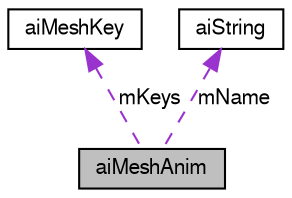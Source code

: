 digraph G
{
  bgcolor="transparent";
  edge [fontname="FreeSans",fontsize=10,labelfontname="FreeSans",labelfontsize=10];
  node [fontname="FreeSans",fontsize=10,shape=record];
  Node1 [label="aiMeshAnim",height=0.2,width=0.4,color="black", fillcolor="grey75", style="filled" fontcolor="black"];
  Node2 -> Node1 [dir=back,color="darkorchid3",fontsize=10,style="dashed",label="mKeys"];
  Node2 [label="aiMeshKey",height=0.2,width=0.4,color="black",URL="$structai_mesh_key.html"];
  Node3 -> Node1 [dir=back,color="darkorchid3",fontsize=10,style="dashed",label="mName"];
  Node3 [label="aiString",height=0.2,width=0.4,color="black",URL="$structai_string.html"];
}
